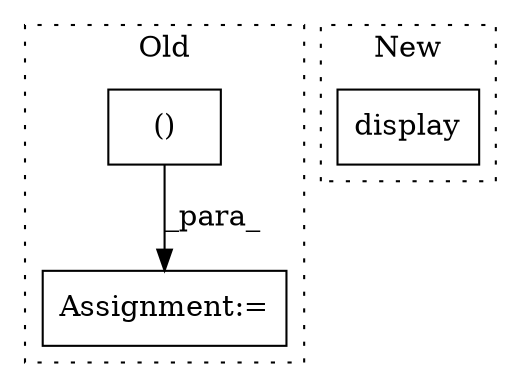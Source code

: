 digraph G {
subgraph cluster0 {
1 [label="()" a="106" s="1286" l="35" shape="box"];
3 [label="Assignment:=" a="7" s="1279" l="7" shape="box"];
label = "Old";
style="dotted";
}
subgraph cluster1 {
2 [label="display" a="32" s="1073,1085" l="8,1" shape="box"];
label = "New";
style="dotted";
}
1 -> 3 [label="_para_"];
}